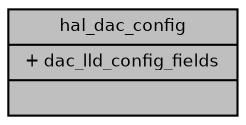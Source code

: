 digraph "hal_dac_config"
{
  bgcolor="transparent";
  edge [fontname="Helvetica",fontsize="8",labelfontname="Helvetica",labelfontsize="8"];
  node [fontname="Helvetica",fontsize="8",shape=record];
  Node1 [label="{hal_dac_config\n|+ dac_lld_config_fields\l|}",height=0.2,width=0.4,color="black", fillcolor="grey75", style="filled", fontcolor="black"];
}
